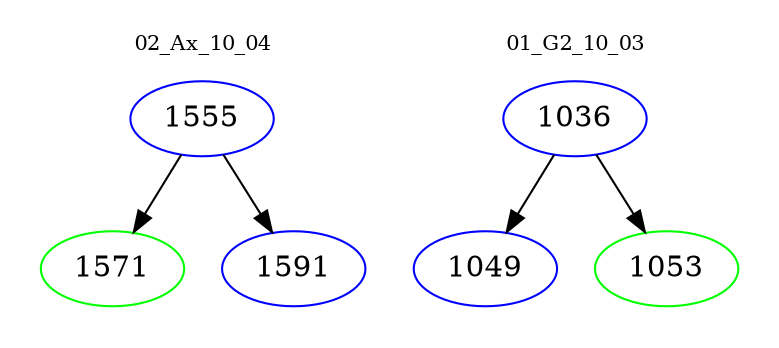 digraph{
subgraph cluster_0 {
color = white
label = "02_Ax_10_04";
fontsize=10;
T0_1555 [label="1555", color="blue"]
T0_1555 -> T0_1571 [color="black"]
T0_1571 [label="1571", color="green"]
T0_1555 -> T0_1591 [color="black"]
T0_1591 [label="1591", color="blue"]
}
subgraph cluster_1 {
color = white
label = "01_G2_10_03";
fontsize=10;
T1_1036 [label="1036", color="blue"]
T1_1036 -> T1_1049 [color="black"]
T1_1049 [label="1049", color="blue"]
T1_1036 -> T1_1053 [color="black"]
T1_1053 [label="1053", color="green"]
}
}
